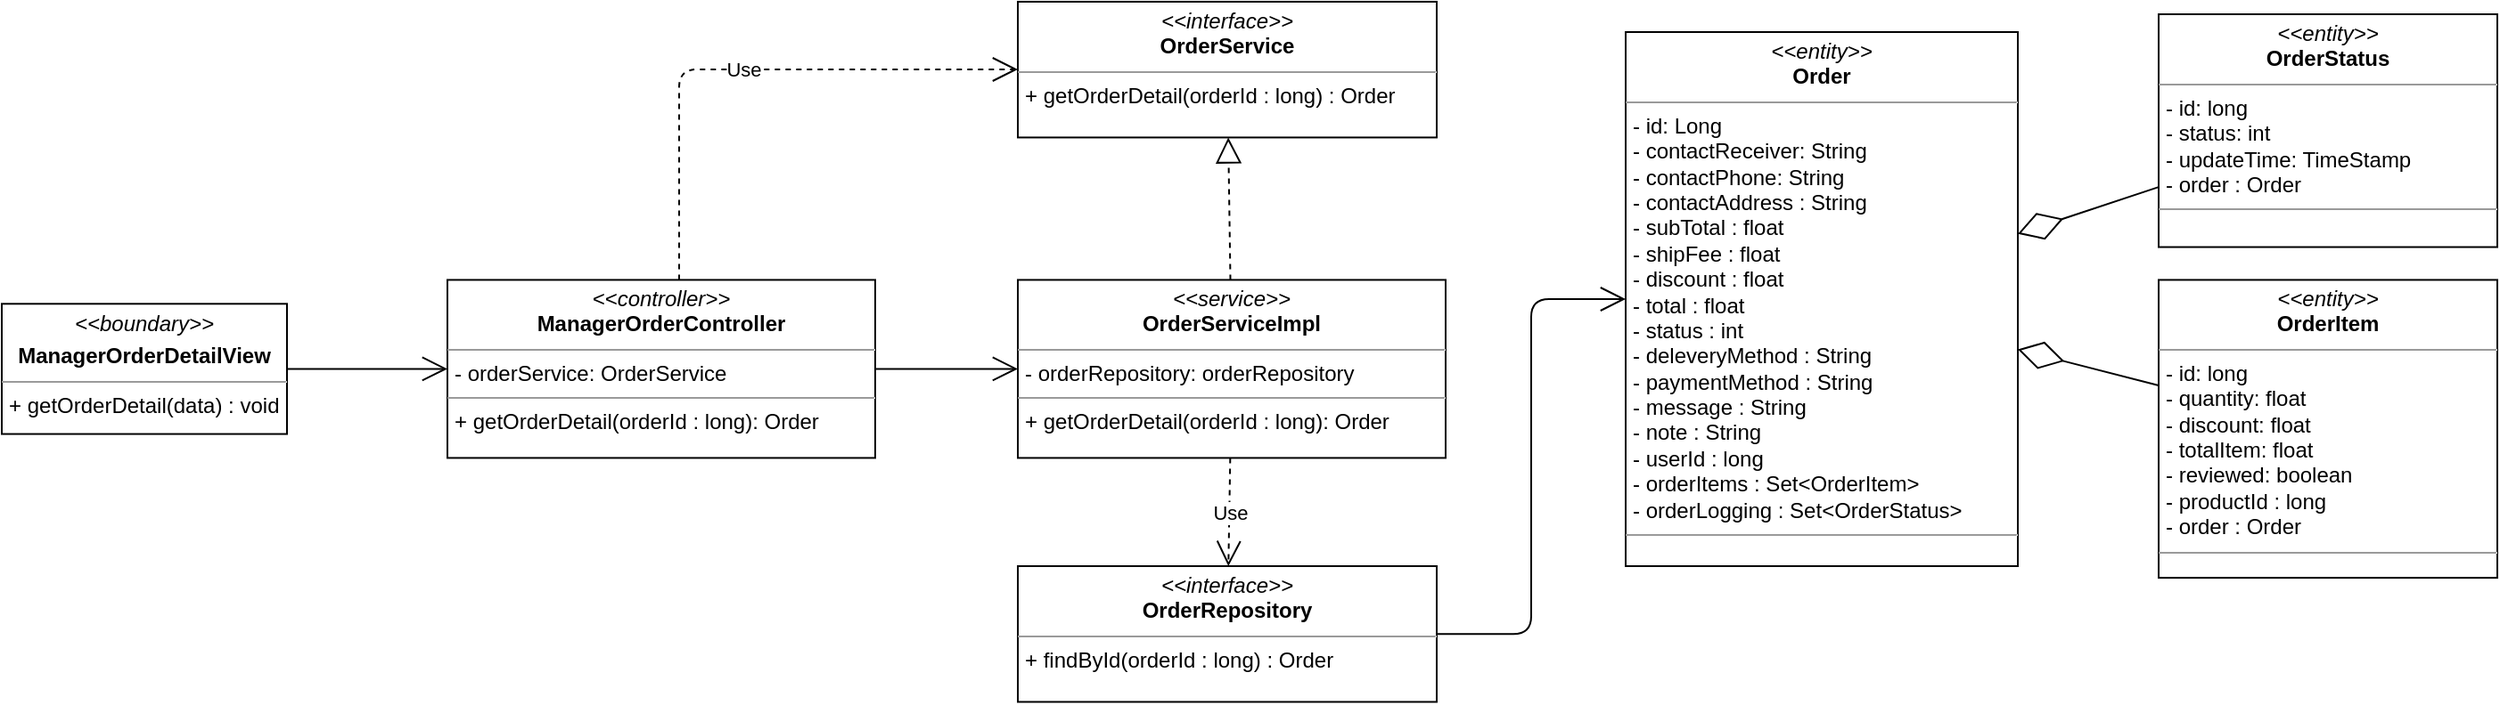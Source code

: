 <mxfile version="14.6.13" type="device"><diagram id="C5RBs43oDa-KdzZeNtuy" name="Page-1"><mxGraphModel dx="1038" dy="1692" grid="1" gridSize="10" guides="1" tooltips="1" connect="1" arrows="1" fold="1" page="1" pageScale="1" pageWidth="827" pageHeight="1169" math="0" shadow="0"><root><mxCell id="WIyWlLk6GJQsqaUBKTNV-0"/><mxCell id="WIyWlLk6GJQsqaUBKTNV-1" parent="WIyWlLk6GJQsqaUBKTNV-0"/><mxCell id="pcFqXdgDCHsVnlV55Iyh-16" value="&lt;p style=&quot;margin: 0px ; margin-top: 4px ; text-align: center&quot;&gt;&lt;i&gt;&amp;lt;&amp;lt;boundary&amp;gt;&amp;gt;&lt;/i&gt;&lt;/p&gt;&lt;p style=&quot;margin: 0px ; margin-top: 4px ; text-align: center&quot;&gt;&lt;b&gt;ManagerOrderDetailView&lt;/b&gt;&lt;/p&gt;&lt;hr size=&quot;1&quot;&gt;&lt;p style=&quot;margin: 0px ; margin-left: 4px&quot;&gt;&lt;span&gt;+ getOrderDetail(data) : void&lt;/span&gt;&lt;br&gt;&lt;/p&gt;" style="verticalAlign=top;align=left;overflow=fill;fontSize=12;fontFamily=Helvetica;html=1;" parent="WIyWlLk6GJQsqaUBKTNV-1" vertex="1"><mxGeometry x="110" y="132.66" width="160" height="73.12" as="geometry"/></mxCell><mxCell id="pcFqXdgDCHsVnlV55Iyh-17" value="" style="endArrow=open;endFill=1;endSize=12;html=1;entryX=0;entryY=0.5;entryDx=0;entryDy=0;exitX=1;exitY=0.5;exitDx=0;exitDy=0;" parent="WIyWlLk6GJQsqaUBKTNV-1" source="pcFqXdgDCHsVnlV55Iyh-16" target="pcFqXdgDCHsVnlV55Iyh-21" edge="1"><mxGeometry width="160" relative="1" as="geometry"><mxPoint x="341" y="170" as="sourcePoint"/><mxPoint x="360" y="168.67" as="targetPoint"/></mxGeometry></mxCell><mxCell id="pcFqXdgDCHsVnlV55Iyh-18" value="" style="endArrow=open;endFill=1;endSize=12;html=1;exitX=1;exitY=0.5;exitDx=0;exitDy=0;edgeStyle=orthogonalEdgeStyle;" parent="WIyWlLk6GJQsqaUBKTNV-1" source="pcFqXdgDCHsVnlV55Iyh-19" target="pcFqXdgDCHsVnlV55Iyh-27" edge="1"><mxGeometry width="160" relative="1" as="geometry"><mxPoint x="930" y="169" as="sourcePoint"/><mxPoint x="1020" y="179.9" as="targetPoint"/></mxGeometry></mxCell><mxCell id="pcFqXdgDCHsVnlV55Iyh-19" value="&lt;p style=&quot;margin: 0px ; margin-top: 4px ; text-align: center&quot;&gt;&lt;i&gt;&amp;lt;&amp;lt;interface&amp;gt;&amp;gt;&lt;/i&gt;&lt;br&gt;&lt;b&gt;OrderRepository&lt;/b&gt;&lt;/p&gt;&lt;hr size=&quot;1&quot;&gt;&lt;p style=&quot;margin: 0px ; margin-left: 4px&quot;&gt;+ findById(orderId : long) : Order&lt;/p&gt;" style="verticalAlign=top;align=left;overflow=fill;fontSize=12;fontFamily=Helvetica;html=1;" parent="WIyWlLk6GJQsqaUBKTNV-1" vertex="1"><mxGeometry x="680" y="280" width="235" height="76.25" as="geometry"/></mxCell><mxCell id="pcFqXdgDCHsVnlV55Iyh-20" value="&lt;p style=&quot;margin: 0px ; margin-top: 4px ; text-align: center&quot;&gt;&lt;i&gt;&amp;lt;&amp;lt;interface&amp;gt;&amp;gt;&lt;/i&gt;&lt;br&gt;&lt;b&gt;OrderService&lt;/b&gt;&lt;/p&gt;&lt;hr size=&quot;1&quot;&gt;&lt;p style=&quot;margin: 0px ; margin-left: 4px&quot;&gt;+ getOrderDetail(orderId : long) : Order&lt;/p&gt;" style="verticalAlign=top;align=left;overflow=fill;fontSize=12;fontFamily=Helvetica;html=1;" parent="WIyWlLk6GJQsqaUBKTNV-1" vertex="1"><mxGeometry x="680" y="-37.03" width="235" height="76.25" as="geometry"/></mxCell><mxCell id="pcFqXdgDCHsVnlV55Iyh-21" value="&lt;p style=&quot;margin: 0px ; margin-top: 4px ; text-align: center&quot;&gt;&lt;i&gt;&amp;lt;&amp;lt;controller&amp;gt;&amp;gt;&lt;/i&gt;&lt;br&gt;&lt;b&gt;ManagerOrderController&lt;/b&gt;&lt;br&gt;&lt;/p&gt;&lt;hr size=&quot;1&quot;&gt;&lt;p style=&quot;margin: 0px ; margin-left: 4px&quot;&gt;- orderService: OrderService&lt;br&gt;&lt;/p&gt;&lt;hr size=&quot;1&quot;&gt;&lt;p style=&quot;margin: 0px ; margin-left: 4px&quot;&gt;+ getOrderDetail(orderId : long): Order&lt;br&gt;&lt;/p&gt;" style="verticalAlign=top;align=left;overflow=fill;fontSize=12;fontFamily=Helvetica;html=1;" parent="WIyWlLk6GJQsqaUBKTNV-1" vertex="1"><mxGeometry x="360" y="119.22" width="240" height="100" as="geometry"/></mxCell><mxCell id="pcFqXdgDCHsVnlV55Iyh-22" value="&lt;p style=&quot;margin: 0px ; margin-top: 4px ; text-align: center&quot;&gt;&lt;i&gt;&amp;lt;&amp;lt;service&amp;gt;&amp;gt;&lt;/i&gt;&lt;br&gt;&lt;b&gt;OrderServiceImpl&lt;/b&gt;&lt;/p&gt;&lt;hr size=&quot;1&quot;&gt;&lt;p style=&quot;margin: 0px ; margin-left: 4px&quot;&gt;- orderRepository: orderRepository&lt;br&gt;&lt;/p&gt;&lt;hr size=&quot;1&quot;&gt;&lt;p style=&quot;margin: 0px ; margin-left: 4px&quot;&gt;+ getOrderDetail(orderId : long): Order&lt;br&gt;&lt;/p&gt;" style="verticalAlign=top;align=left;overflow=fill;fontSize=12;fontFamily=Helvetica;html=1;" parent="WIyWlLk6GJQsqaUBKTNV-1" vertex="1"><mxGeometry x="680" y="119.22" width="240" height="100" as="geometry"/></mxCell><mxCell id="pcFqXdgDCHsVnlV55Iyh-23" value="Use" style="endArrow=open;endSize=12;dashed=1;html=1;edgeStyle=orthogonalEdgeStyle;" parent="WIyWlLk6GJQsqaUBKTNV-1" source="pcFqXdgDCHsVnlV55Iyh-21" target="pcFqXdgDCHsVnlV55Iyh-20" edge="1"><mxGeometry width="160" relative="1" as="geometry"><mxPoint x="690" y="260" as="sourcePoint"/><mxPoint x="850" y="260" as="targetPoint"/><Array as="points"><mxPoint x="490" y="1"/></Array></mxGeometry></mxCell><mxCell id="pcFqXdgDCHsVnlV55Iyh-24" value="" style="endArrow=block;dashed=1;endFill=0;endSize=12;html=1;" parent="WIyWlLk6GJQsqaUBKTNV-1" source="pcFqXdgDCHsVnlV55Iyh-22" target="pcFqXdgDCHsVnlV55Iyh-20" edge="1"><mxGeometry width="160" relative="1" as="geometry"><mxPoint x="690" y="160" as="sourcePoint"/><mxPoint x="850" y="160" as="targetPoint"/></mxGeometry></mxCell><mxCell id="pcFqXdgDCHsVnlV55Iyh-25" value="Use" style="endArrow=open;endSize=12;dashed=1;html=1;" parent="WIyWlLk6GJQsqaUBKTNV-1" source="pcFqXdgDCHsVnlV55Iyh-22" target="pcFqXdgDCHsVnlV55Iyh-19" edge="1"><mxGeometry width="160" relative="1" as="geometry"><mxPoint x="690" y="160" as="sourcePoint"/><mxPoint x="850" y="160" as="targetPoint"/></mxGeometry></mxCell><mxCell id="pcFqXdgDCHsVnlV55Iyh-26" value="" style="endArrow=open;endFill=1;endSize=12;html=1;" parent="WIyWlLk6GJQsqaUBKTNV-1" source="pcFqXdgDCHsVnlV55Iyh-21" target="pcFqXdgDCHsVnlV55Iyh-22" edge="1"><mxGeometry width="160" relative="1" as="geometry"><mxPoint x="690" y="160" as="sourcePoint"/><mxPoint x="850" y="160" as="targetPoint"/></mxGeometry></mxCell><mxCell id="pcFqXdgDCHsVnlV55Iyh-27" value="&lt;p style=&quot;margin: 0px ; margin-top: 4px ; text-align: center&quot;&gt;&lt;i&gt;&amp;lt;&amp;lt;entity&amp;gt;&amp;gt;&lt;/i&gt;&lt;br&gt;&lt;b&gt;Order&lt;/b&gt;&lt;/p&gt;&lt;hr size=&quot;1&quot;&gt;&lt;p style=&quot;margin: 0px ; margin-left: 4px&quot;&gt;- id: Long&lt;/p&gt;&lt;p style=&quot;margin: 0px 0px 0px 4px&quot;&gt;- contactReceiver: String&lt;br&gt;- contactPhone: String&lt;/p&gt;&lt;p style=&quot;margin: 0px 0px 0px 4px&quot;&gt;- contactAddress : String&lt;/p&gt;&lt;p style=&quot;margin: 0px 0px 0px 4px&quot;&gt;- subTotal : float&lt;/p&gt;&lt;p style=&quot;margin: 0px 0px 0px 4px&quot;&gt;- shipFee : float&lt;/p&gt;&lt;p style=&quot;margin: 0px 0px 0px 4px&quot;&gt;- discount : float&lt;/p&gt;&lt;p style=&quot;margin: 0px 0px 0px 4px&quot;&gt;- total : float&lt;/p&gt;&lt;p style=&quot;margin: 0px 0px 0px 4px&quot;&gt;- status : int&lt;/p&gt;&lt;p style=&quot;margin: 0px 0px 0px 4px&quot;&gt;- deleveryMethod : String&lt;/p&gt;&lt;p style=&quot;margin: 0px 0px 0px 4px&quot;&gt;- paymentMethod : String&lt;/p&gt;&lt;p style=&quot;margin: 0px 0px 0px 4px&quot;&gt;- message : String&lt;/p&gt;&lt;p style=&quot;margin: 0px 0px 0px 4px&quot;&gt;- note : String&lt;/p&gt;&lt;p style=&quot;margin: 0px 0px 0px 4px&quot;&gt;- userId : long&lt;/p&gt;&lt;p style=&quot;margin: 0px 0px 0px 4px&quot;&gt;- orderItems : Set&amp;lt;OrderItem&amp;gt;&lt;/p&gt;&lt;p style=&quot;margin: 0px 0px 0px 4px&quot;&gt;- orderLogging : Set&amp;lt;OrderStatus&amp;gt;&amp;nbsp;&lt;/p&gt;&lt;hr size=&quot;1&quot;&gt;&lt;p style=&quot;margin: 0px ; margin-left: 4px&quot;&gt;&lt;br&gt;&lt;/p&gt;" style="verticalAlign=top;align=left;overflow=fill;fontSize=12;fontFamily=Helvetica;html=1;" parent="WIyWlLk6GJQsqaUBKTNV-1" vertex="1"><mxGeometry x="1021" y="-20" width="220" height="300" as="geometry"/></mxCell><mxCell id="pcFqXdgDCHsVnlV55Iyh-28" value="&lt;p style=&quot;margin: 0px ; margin-top: 4px ; text-align: center&quot;&gt;&lt;i&gt;&amp;lt;&amp;lt;entity&amp;gt;&amp;gt;&lt;/i&gt;&lt;br&gt;&lt;b&gt;OrderItem&lt;/b&gt;&lt;/p&gt;&lt;hr size=&quot;1&quot;&gt;&lt;p style=&quot;margin: 0px ; margin-left: 4px&quot;&gt;- id: long&lt;/p&gt;&lt;p style=&quot;margin: 0px ; margin-left: 4px&quot;&gt;- quantity: float&lt;br&gt;- discount: float&lt;/p&gt;&lt;p style=&quot;margin: 0px ; margin-left: 4px&quot;&gt;- totalItem: float&lt;/p&gt;&lt;p style=&quot;margin: 0px ; margin-left: 4px&quot;&gt;- reviewed: boolean&lt;/p&gt;&lt;p style=&quot;margin: 0px ; margin-left: 4px&quot;&gt;- productId : long&lt;/p&gt;&lt;p style=&quot;margin: 0px ; margin-left: 4px&quot;&gt;- order : Order&lt;/p&gt;&lt;hr size=&quot;1&quot;&gt;&lt;p style=&quot;margin: 0px ; margin-left: 4px&quot;&gt;&lt;br&gt;&lt;/p&gt;" style="verticalAlign=top;align=left;overflow=fill;fontSize=12;fontFamily=Helvetica;html=1;" parent="WIyWlLk6GJQsqaUBKTNV-1" vertex="1"><mxGeometry x="1320" y="119.22" width="190" height="167.34" as="geometry"/></mxCell><mxCell id="pcFqXdgDCHsVnlV55Iyh-29" value="&lt;p style=&quot;margin: 0px ; margin-top: 4px ; text-align: center&quot;&gt;&lt;i&gt;&amp;lt;&amp;lt;entity&amp;gt;&amp;gt;&lt;/i&gt;&lt;br&gt;&lt;b&gt;OrderStatus&lt;/b&gt;&lt;/p&gt;&lt;hr size=&quot;1&quot;&gt;&lt;p style=&quot;margin: 0px ; margin-left: 4px&quot;&gt;- id: long&lt;/p&gt;&lt;p style=&quot;margin: 0px ; margin-left: 4px&quot;&gt;- status: int&lt;br&gt;- updateTime: TimeStamp&lt;/p&gt;&lt;p style=&quot;margin: 0px ; margin-left: 4px&quot;&gt;- order : Order&lt;/p&gt;&lt;hr size=&quot;1&quot;&gt;&lt;p style=&quot;margin: 0px ; margin-left: 4px&quot;&gt;&lt;br&gt;&lt;/p&gt;" style="verticalAlign=top;align=left;overflow=fill;fontSize=12;fontFamily=Helvetica;html=1;" parent="WIyWlLk6GJQsqaUBKTNV-1" vertex="1"><mxGeometry x="1320" y="-30" width="190" height="130.78" as="geometry"/></mxCell><mxCell id="pcFqXdgDCHsVnlV55Iyh-30" value="" style="endArrow=diamondThin;endFill=0;endSize=24;html=1;" parent="WIyWlLk6GJQsqaUBKTNV-1" source="pcFqXdgDCHsVnlV55Iyh-29" target="pcFqXdgDCHsVnlV55Iyh-27" edge="1"><mxGeometry width="160" relative="1" as="geometry"><mxPoint x="1240" y="150" as="sourcePoint"/><mxPoint x="1400" y="150" as="targetPoint"/></mxGeometry></mxCell><mxCell id="pcFqXdgDCHsVnlV55Iyh-31" value="" style="endArrow=diamondThin;endFill=0;endSize=24;html=1;" parent="WIyWlLk6GJQsqaUBKTNV-1" source="pcFqXdgDCHsVnlV55Iyh-28" target="pcFqXdgDCHsVnlV55Iyh-27" edge="1"><mxGeometry width="160" relative="1" as="geometry"><mxPoint x="1410" y="87.833" as="sourcePoint"/><mxPoint x="1290" y="117.659" as="targetPoint"/></mxGeometry></mxCell></root></mxGraphModel></diagram></mxfile>